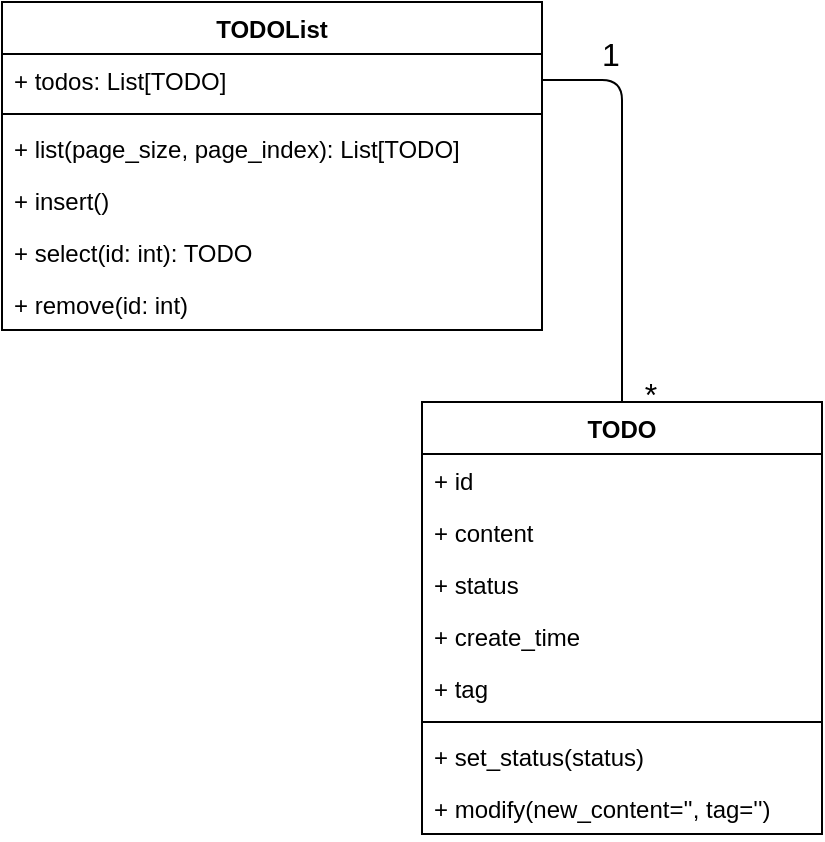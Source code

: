 <mxfile version="24.7.6">
  <diagram name="第 1 页" id="7KTaMBhgqVzbro8H5_XD">
    <mxGraphModel dx="743" dy="845" grid="1" gridSize="10" guides="1" tooltips="1" connect="1" arrows="1" fold="1" page="1" pageScale="1" pageWidth="850" pageHeight="1100" math="0" shadow="0">
      <root>
        <mxCell id="0" />
        <mxCell id="1" parent="0" />
        <mxCell id="JNSrJHHTEGONHWkqj-x3-2" value="TODO" style="swimlane;fontStyle=1;align=center;verticalAlign=top;childLayout=stackLayout;horizontal=1;startSize=26;horizontalStack=0;resizeParent=1;resizeParentMax=0;resizeLast=0;collapsible=1;marginBottom=0;whiteSpace=wrap;html=1;" vertex="1" parent="1">
          <mxGeometry x="380" y="240" width="200" height="216" as="geometry" />
        </mxCell>
        <mxCell id="JNSrJHHTEGONHWkqj-x3-3" value="&lt;div&gt;+ id&lt;/div&gt;" style="text;strokeColor=none;fillColor=none;align=left;verticalAlign=top;spacingLeft=4;spacingRight=4;overflow=hidden;rotatable=0;points=[[0,0.5],[1,0.5]];portConstraint=eastwest;whiteSpace=wrap;html=1;" vertex="1" parent="JNSrJHHTEGONHWkqj-x3-2">
          <mxGeometry y="26" width="200" height="26" as="geometry" />
        </mxCell>
        <mxCell id="JNSrJHHTEGONHWkqj-x3-13" value="&lt;div&gt;+ content&lt;/div&gt;" style="text;strokeColor=none;fillColor=none;align=left;verticalAlign=top;spacingLeft=4;spacingRight=4;overflow=hidden;rotatable=0;points=[[0,0.5],[1,0.5]];portConstraint=eastwest;whiteSpace=wrap;html=1;" vertex="1" parent="JNSrJHHTEGONHWkqj-x3-2">
          <mxGeometry y="52" width="200" height="26" as="geometry" />
        </mxCell>
        <mxCell id="JNSrJHHTEGONHWkqj-x3-10" value="+ status" style="text;strokeColor=none;fillColor=none;align=left;verticalAlign=top;spacingLeft=4;spacingRight=4;overflow=hidden;rotatable=0;points=[[0,0.5],[1,0.5]];portConstraint=eastwest;whiteSpace=wrap;html=1;" vertex="1" parent="JNSrJHHTEGONHWkqj-x3-2">
          <mxGeometry y="78" width="200" height="26" as="geometry" />
        </mxCell>
        <mxCell id="JNSrJHHTEGONHWkqj-x3-11" value="+ create_time" style="text;strokeColor=none;fillColor=none;align=left;verticalAlign=top;spacingLeft=4;spacingRight=4;overflow=hidden;rotatable=0;points=[[0,0.5],[1,0.5]];portConstraint=eastwest;whiteSpace=wrap;html=1;" vertex="1" parent="JNSrJHHTEGONHWkqj-x3-2">
          <mxGeometry y="104" width="200" height="26" as="geometry" />
        </mxCell>
        <mxCell id="JNSrJHHTEGONHWkqj-x3-12" value="+ tag" style="text;strokeColor=none;fillColor=none;align=left;verticalAlign=top;spacingLeft=4;spacingRight=4;overflow=hidden;rotatable=0;points=[[0,0.5],[1,0.5]];portConstraint=eastwest;whiteSpace=wrap;html=1;" vertex="1" parent="JNSrJHHTEGONHWkqj-x3-2">
          <mxGeometry y="130" width="200" height="26" as="geometry" />
        </mxCell>
        <mxCell id="JNSrJHHTEGONHWkqj-x3-4" value="" style="line;strokeWidth=1;fillColor=none;align=left;verticalAlign=middle;spacingTop=-1;spacingLeft=3;spacingRight=3;rotatable=0;labelPosition=right;points=[];portConstraint=eastwest;strokeColor=inherit;" vertex="1" parent="JNSrJHHTEGONHWkqj-x3-2">
          <mxGeometry y="156" width="200" height="8" as="geometry" />
        </mxCell>
        <mxCell id="JNSrJHHTEGONHWkqj-x3-5" value="+ set_status(status)" style="text;strokeColor=none;fillColor=none;align=left;verticalAlign=top;spacingLeft=4;spacingRight=4;overflow=hidden;rotatable=0;points=[[0,0.5],[1,0.5]];portConstraint=eastwest;whiteSpace=wrap;html=1;" vertex="1" parent="JNSrJHHTEGONHWkqj-x3-2">
          <mxGeometry y="164" width="200" height="26" as="geometry" />
        </mxCell>
        <mxCell id="JNSrJHHTEGONHWkqj-x3-17" value="+ modify(new_content=&#39;&#39;, tag=&#39;&#39;)" style="text;strokeColor=none;fillColor=none;align=left;verticalAlign=top;spacingLeft=4;spacingRight=4;overflow=hidden;rotatable=0;points=[[0,0.5],[1,0.5]];portConstraint=eastwest;whiteSpace=wrap;html=1;" vertex="1" parent="JNSrJHHTEGONHWkqj-x3-2">
          <mxGeometry y="190" width="200" height="26" as="geometry" />
        </mxCell>
        <mxCell id="JNSrJHHTEGONHWkqj-x3-6" value="TODOList" style="swimlane;fontStyle=1;align=center;verticalAlign=top;childLayout=stackLayout;horizontal=1;startSize=26;horizontalStack=0;resizeParent=1;resizeParentMax=0;resizeLast=0;collapsible=1;marginBottom=0;whiteSpace=wrap;html=1;" vertex="1" parent="1">
          <mxGeometry x="170" y="40" width="270" height="164" as="geometry" />
        </mxCell>
        <mxCell id="JNSrJHHTEGONHWkqj-x3-7" value="+ todos: List[TODO]" style="text;strokeColor=none;fillColor=none;align=left;verticalAlign=top;spacingLeft=4;spacingRight=4;overflow=hidden;rotatable=0;points=[[0,0.5],[1,0.5]];portConstraint=eastwest;whiteSpace=wrap;html=1;" vertex="1" parent="JNSrJHHTEGONHWkqj-x3-6">
          <mxGeometry y="26" width="270" height="26" as="geometry" />
        </mxCell>
        <mxCell id="JNSrJHHTEGONHWkqj-x3-8" value="" style="line;strokeWidth=1;fillColor=none;align=left;verticalAlign=middle;spacingTop=-1;spacingLeft=3;spacingRight=3;rotatable=0;labelPosition=right;points=[];portConstraint=eastwest;strokeColor=inherit;" vertex="1" parent="JNSrJHHTEGONHWkqj-x3-6">
          <mxGeometry y="52" width="270" height="8" as="geometry" />
        </mxCell>
        <mxCell id="JNSrJHHTEGONHWkqj-x3-21" value="&lt;div&gt;+ list(page_size, page_index): List[TODO]&lt;br&gt;&lt;/div&gt;" style="text;strokeColor=none;fillColor=none;align=left;verticalAlign=top;spacingLeft=4;spacingRight=4;overflow=hidden;rotatable=0;points=[[0,0.5],[1,0.5]];portConstraint=eastwest;whiteSpace=wrap;html=1;" vertex="1" parent="JNSrJHHTEGONHWkqj-x3-6">
          <mxGeometry y="60" width="270" height="26" as="geometry" />
        </mxCell>
        <mxCell id="JNSrJHHTEGONHWkqj-x3-9" value="&lt;div&gt;+ insert()&lt;/div&gt;" style="text;strokeColor=none;fillColor=none;align=left;verticalAlign=top;spacingLeft=4;spacingRight=4;overflow=hidden;rotatable=0;points=[[0,0.5],[1,0.5]];portConstraint=eastwest;whiteSpace=wrap;html=1;" vertex="1" parent="JNSrJHHTEGONHWkqj-x3-6">
          <mxGeometry y="86" width="270" height="26" as="geometry" />
        </mxCell>
        <mxCell id="JNSrJHHTEGONHWkqj-x3-14" value="&lt;div&gt;+ select(id: int): TODO&lt;/div&gt;" style="text;strokeColor=none;fillColor=none;align=left;verticalAlign=top;spacingLeft=4;spacingRight=4;overflow=hidden;rotatable=0;points=[[0,0.5],[1,0.5]];portConstraint=eastwest;whiteSpace=wrap;html=1;" vertex="1" parent="JNSrJHHTEGONHWkqj-x3-6">
          <mxGeometry y="112" width="270" height="26" as="geometry" />
        </mxCell>
        <mxCell id="JNSrJHHTEGONHWkqj-x3-16" value="&lt;div&gt;+ remove(id: int) &lt;/div&gt;" style="text;strokeColor=none;fillColor=none;align=left;verticalAlign=top;spacingLeft=4;spacingRight=4;overflow=hidden;rotatable=0;points=[[0,0.5],[1,0.5]];portConstraint=eastwest;whiteSpace=wrap;html=1;" vertex="1" parent="JNSrJHHTEGONHWkqj-x3-6">
          <mxGeometry y="138" width="270" height="26" as="geometry" />
        </mxCell>
        <mxCell id="JNSrJHHTEGONHWkqj-x3-18" style="edgeStyle=none;curved=0;rounded=1;orthogonalLoop=1;jettySize=auto;html=1;exitX=1;exitY=0.5;exitDx=0;exitDy=0;entryX=0.5;entryY=0;entryDx=0;entryDy=0;fontSize=12;startSize=8;endSize=8;strokeColor=default;endArrow=none;endFill=0;" edge="1" parent="1" source="JNSrJHHTEGONHWkqj-x3-7" target="JNSrJHHTEGONHWkqj-x3-2">
          <mxGeometry relative="1" as="geometry">
            <Array as="points">
              <mxPoint x="480" y="79" />
            </Array>
          </mxGeometry>
        </mxCell>
        <mxCell id="JNSrJHHTEGONHWkqj-x3-19" value="*" style="text;html=1;align=center;verticalAlign=middle;resizable=0;points=[];autosize=1;strokeColor=none;fillColor=none;fontSize=16;" vertex="1" parent="1">
          <mxGeometry x="479" y="221" width="30" height="30" as="geometry" />
        </mxCell>
        <mxCell id="JNSrJHHTEGONHWkqj-x3-20" value="1" style="text;html=1;align=center;verticalAlign=middle;resizable=0;points=[];autosize=1;strokeColor=none;fillColor=none;fontSize=16;" vertex="1" parent="1">
          <mxGeometry x="459" y="51" width="30" height="30" as="geometry" />
        </mxCell>
      </root>
    </mxGraphModel>
  </diagram>
</mxfile>
